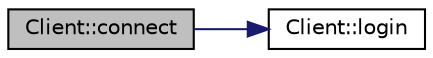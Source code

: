 digraph "Client::connect"
{
 // LATEX_PDF_SIZE
  edge [fontname="Helvetica",fontsize="10",labelfontname="Helvetica",labelfontsize="10"];
  node [fontname="Helvetica",fontsize="10",shape=record];
  rankdir="LR";
  Node1 [label="Client::connect",height=0.2,width=0.4,color="black", fillcolor="grey75", style="filled", fontcolor="black",tooltip="Connects to the server."];
  Node1 -> Node2 [color="midnightblue",fontsize="10",style="solid",fontname="Helvetica"];
  Node2 [label="Client::login",height=0.2,width=0.4,color="black", fillcolor="white", style="filled",URL="$classClient.html#a53b6b98d3802205726318ffc6fda5bb0",tooltip="Prompts user for login information and sends a LoginMessage with that information...."];
}
